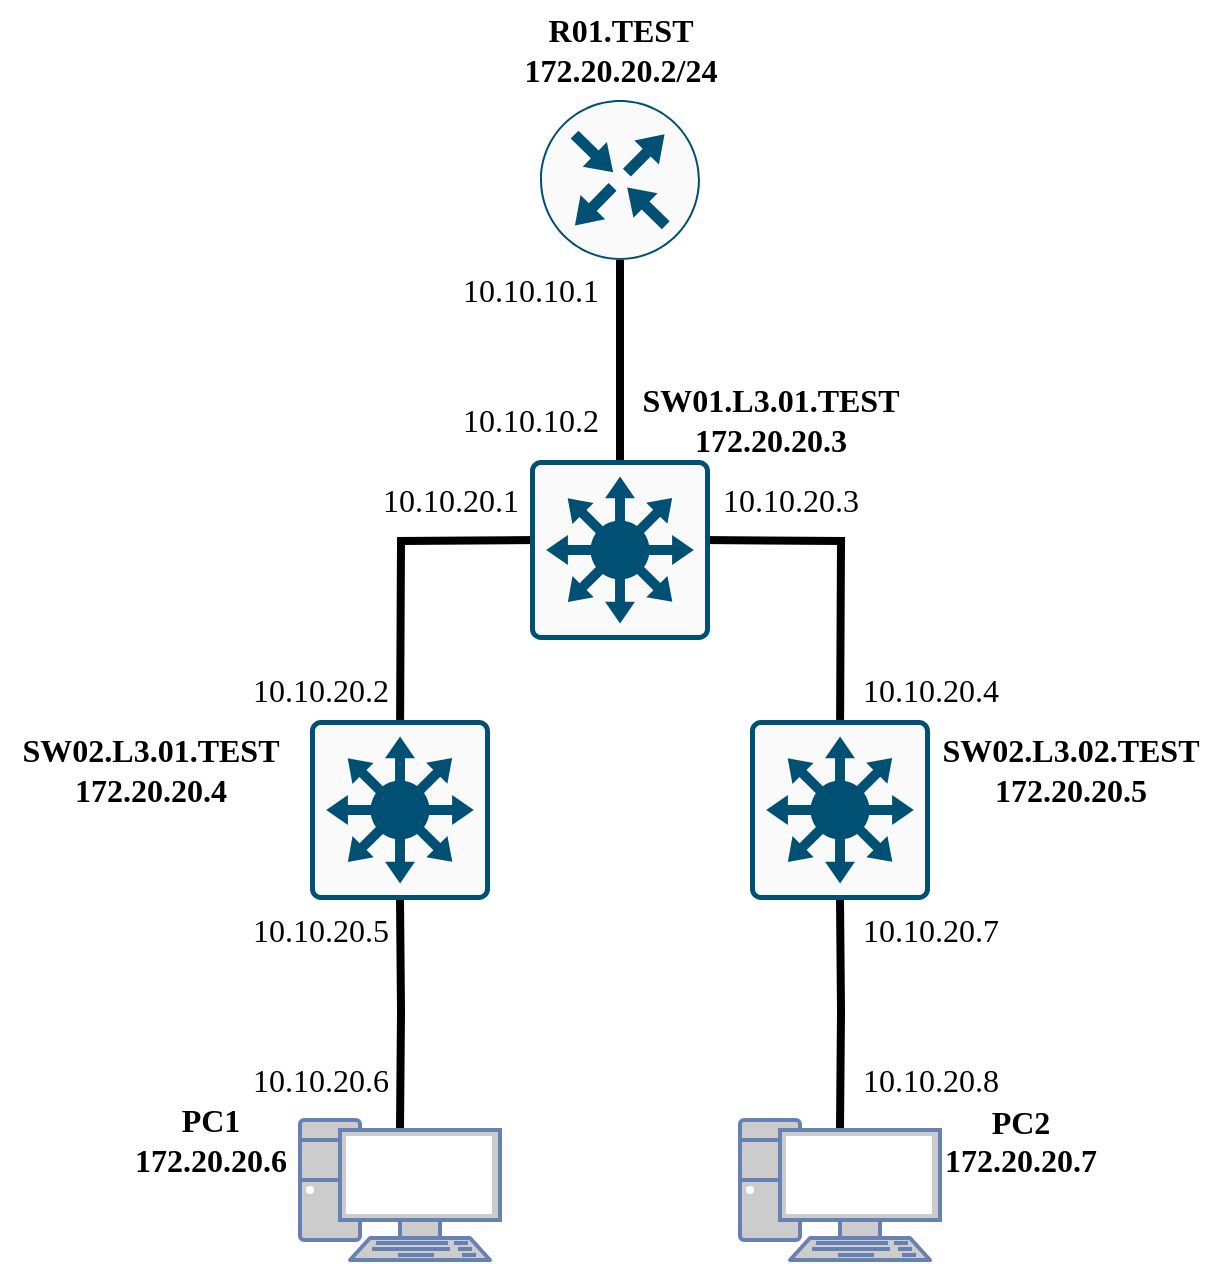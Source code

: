 <mxfile version="20.7.3" type="device"><diagram id="ezOiG9ZfMY4pRxDHTrCa" name="Страница 1"><mxGraphModel dx="1133" dy="1639" grid="1" gridSize="10" guides="1" tooltips="1" connect="1" arrows="1" fold="1" page="1" pageScale="1" pageWidth="1100" pageHeight="850" math="0" shadow="0"><root><mxCell id="0"/><mxCell id="1" parent="0"/><mxCell id="ApPLj47sZsOjhhMH8hz7-9" style="edgeStyle=orthogonalEdgeStyle;rounded=0;orthogonalLoop=1;jettySize=auto;html=1;entryX=0.5;entryY=0;entryDx=0;entryDy=0;endArrow=none;endFill=0;strokeWidth=4;" edge="1" parent="1"><mxGeometry relative="1" as="geometry"><mxPoint x="480" y="270" as="sourcePoint"/><mxPoint x="480" y="370" as="targetPoint"/></mxGeometry></mxCell><mxCell id="ApPLj47sZsOjhhMH8hz7-12" style="edgeStyle=orthogonalEdgeStyle;rounded=0;orthogonalLoop=1;jettySize=auto;html=1;strokeWidth=4;endArrow=none;endFill=0;entryX=0.5;entryY=0;entryDx=0;entryDy=0;" edge="1" parent="1"><mxGeometry relative="1" as="geometry"><mxPoint x="370" y="510" as="targetPoint"/><mxPoint x="440" y="410" as="sourcePoint"/></mxGeometry></mxCell><mxCell id="ApPLj47sZsOjhhMH8hz7-13" style="edgeStyle=orthogonalEdgeStyle;rounded=0;orthogonalLoop=1;jettySize=auto;html=1;strokeWidth=4;endArrow=none;endFill=0;entryX=0.5;entryY=0;entryDx=0;entryDy=0;" edge="1" parent="1"><mxGeometry relative="1" as="geometry"><mxPoint x="590" y="510" as="targetPoint"/><mxPoint x="520" y="410" as="sourcePoint"/></mxGeometry></mxCell><mxCell id="ApPLj47sZsOjhhMH8hz7-15" style="edgeStyle=orthogonalEdgeStyle;rounded=0;orthogonalLoop=1;jettySize=auto;html=1;entryX=0.5;entryY=0.07;entryDx=0;entryDy=0;entryPerimeter=0;strokeWidth=4;endArrow=none;endFill=0;" edge="1" parent="1" target="ApPLj47sZsOjhhMH8hz7-5"><mxGeometry relative="1" as="geometry"><mxPoint x="370" y="590" as="sourcePoint"/></mxGeometry></mxCell><mxCell id="ApPLj47sZsOjhhMH8hz7-14" style="edgeStyle=orthogonalEdgeStyle;rounded=0;orthogonalLoop=1;jettySize=auto;html=1;entryX=0.5;entryY=0.07;entryDx=0;entryDy=0;entryPerimeter=0;strokeWidth=4;endArrow=none;endFill=0;" edge="1" parent="1" target="ApPLj47sZsOjhhMH8hz7-6"><mxGeometry relative="1" as="geometry"><mxPoint x="590" y="590" as="sourcePoint"/></mxGeometry></mxCell><mxCell id="ApPLj47sZsOjhhMH8hz7-5" value="" style="fontColor=#0066CC;verticalAlign=top;verticalLabelPosition=bottom;labelPosition=center;align=center;html=1;outlineConnect=0;fillColor=#CCCCCC;strokeColor=#6881B3;gradientColor=none;gradientDirection=north;strokeWidth=2;shape=mxgraph.networks.pc;" vertex="1" parent="1"><mxGeometry x="320" y="700" width="100" height="70" as="geometry"/></mxCell><mxCell id="ApPLj47sZsOjhhMH8hz7-6" value="" style="fontColor=#0066CC;verticalAlign=top;verticalLabelPosition=bottom;labelPosition=center;align=center;html=1;outlineConnect=0;fillColor=#CCCCCC;strokeColor=#6881B3;gradientColor=none;gradientDirection=north;strokeWidth=2;shape=mxgraph.networks.pc;" vertex="1" parent="1"><mxGeometry x="540" y="700" width="100" height="70" as="geometry"/></mxCell><mxCell id="ApPLj47sZsOjhhMH8hz7-17" value="&lt;font face=&quot;Times New Roman&quot; style=&quot;font-size: 16px;&quot;&gt;&lt;b&gt;R01.TEST&lt;br&gt;172.20.20.2/24&lt;br&gt;&lt;/b&gt;&lt;/font&gt;" style="text;html=1;align=center;verticalAlign=middle;resizable=0;points=[];autosize=1;strokeColor=none;fillColor=none;" vertex="1" parent="1"><mxGeometry x="420" y="140" width="120" height="50" as="geometry"/></mxCell><mxCell id="ApPLj47sZsOjhhMH8hz7-18" value="&lt;b&gt;SW01.L3.01.TEST&lt;br&gt;172.20.20.3&lt;br&gt;&lt;/b&gt;" style="text;html=1;align=center;verticalAlign=middle;resizable=0;points=[];autosize=1;strokeColor=none;fillColor=none;fontSize=16;fontFamily=Times New Roman;" vertex="1" parent="1"><mxGeometry x="480" y="325" width="150" height="50" as="geometry"/></mxCell><mxCell id="ApPLj47sZsOjhhMH8hz7-19" value="&lt;b&gt;SW02.L3.02.TEST&lt;br&gt;172.20.20.5&lt;br&gt;&lt;/b&gt;" style="text;html=1;align=center;verticalAlign=middle;resizable=0;points=[];autosize=1;strokeColor=none;fillColor=none;fontSize=16;fontFamily=Times New Roman;" vertex="1" parent="1"><mxGeometry x="630" y="500" width="150" height="50" as="geometry"/></mxCell><mxCell id="ApPLj47sZsOjhhMH8hz7-20" value="&lt;b style=&quot;border-color: var(--border-color);&quot;&gt;SW02.L3.01.TEST&lt;br&gt;172.20.20.4&lt;br&gt;&lt;/b&gt;" style="text;html=1;align=center;verticalAlign=middle;resizable=0;points=[];autosize=1;strokeColor=none;fillColor=none;fontSize=16;fontFamily=Times New Roman;" vertex="1" parent="1"><mxGeometry x="170" y="500" width="150" height="50" as="geometry"/></mxCell><mxCell id="ApPLj47sZsOjhhMH8hz7-21" value="&lt;b&gt;PC2&lt;br&gt;172.20.20.7&lt;br&gt;&lt;br&gt;&lt;/b&gt;" style="text;html=1;align=center;verticalAlign=middle;resizable=0;points=[];autosize=1;strokeColor=none;fillColor=none;fontSize=16;fontFamily=Times New Roman;" vertex="1" parent="1"><mxGeometry x="630" y="685" width="100" height="70" as="geometry"/></mxCell><mxCell id="ApPLj47sZsOjhhMH8hz7-22" value="&lt;b style=&quot;border-color: var(--border-color);&quot;&gt;PC1&lt;br&gt;172.20.20.6&lt;br&gt;&lt;/b&gt;" style="text;html=1;align=center;verticalAlign=middle;resizable=0;points=[];autosize=1;strokeColor=none;fillColor=none;fontSize=16;fontFamily=Times New Roman;" vertex="1" parent="1"><mxGeometry x="225" y="685" width="100" height="50" as="geometry"/></mxCell><mxCell id="ApPLj47sZsOjhhMH8hz7-23" value="" style="sketch=0;points=[[0.5,0,0],[1,0.5,0],[0.5,1,0],[0,0.5,0],[0.145,0.145,0],[0.856,0.145,0],[0.855,0.856,0],[0.145,0.855,0]];verticalLabelPosition=bottom;html=1;verticalAlign=top;aspect=fixed;align=center;pointerEvents=1;shape=mxgraph.cisco19.rect;prIcon=router;fillColor=#FAFAFA;strokeColor=#005073;fontFamily=Times New Roman;fontSize=16;" vertex="1" parent="1"><mxGeometry x="440" y="190" width="80" height="80" as="geometry"/></mxCell><mxCell id="ApPLj47sZsOjhhMH8hz7-24" value="" style="sketch=0;points=[[0.015,0.015,0],[0.985,0.015,0],[0.985,0.985,0],[0.015,0.985,0],[0.25,0,0],[0.5,0,0],[0.75,0,0],[1,0.25,0],[1,0.5,0],[1,0.75,0],[0.75,1,0],[0.5,1,0],[0.25,1,0],[0,0.75,0],[0,0.5,0],[0,0.25,0]];verticalLabelPosition=bottom;html=1;verticalAlign=top;aspect=fixed;align=center;pointerEvents=1;shape=mxgraph.cisco19.rect;prIcon=l3_switch;fillColor=#FAFAFA;strokeColor=#005073;fontFamily=Times New Roman;fontSize=16;" vertex="1" parent="1"><mxGeometry x="435" y="370" width="90" height="90" as="geometry"/></mxCell><mxCell id="ApPLj47sZsOjhhMH8hz7-25" value="" style="sketch=0;points=[[0.015,0.015,0],[0.985,0.015,0],[0.985,0.985,0],[0.015,0.985,0],[0.25,0,0],[0.5,0,0],[0.75,0,0],[1,0.25,0],[1,0.5,0],[1,0.75,0],[0.75,1,0],[0.5,1,0],[0.25,1,0],[0,0.75,0],[0,0.5,0],[0,0.25,0]];verticalLabelPosition=bottom;html=1;verticalAlign=top;aspect=fixed;align=center;pointerEvents=1;shape=mxgraph.cisco19.rect;prIcon=l3_switch;fillColor=#FAFAFA;strokeColor=#005073;fontFamily=Times New Roman;fontSize=16;" vertex="1" parent="1"><mxGeometry x="325" y="500" width="90" height="90" as="geometry"/></mxCell><mxCell id="ApPLj47sZsOjhhMH8hz7-26" value="" style="sketch=0;points=[[0.015,0.015,0],[0.985,0.015,0],[0.985,0.985,0],[0.015,0.985,0],[0.25,0,0],[0.5,0,0],[0.75,0,0],[1,0.25,0],[1,0.5,0],[1,0.75,0],[0.75,1,0],[0.5,1,0],[0.25,1,0],[0,0.75,0],[0,0.5,0],[0,0.25,0]];verticalLabelPosition=bottom;html=1;verticalAlign=top;aspect=fixed;align=center;pointerEvents=1;shape=mxgraph.cisco19.rect;prIcon=l3_switch;fillColor=#FAFAFA;strokeColor=#005073;fontFamily=Times New Roman;fontSize=16;" vertex="1" parent="1"><mxGeometry x="545" y="500" width="90" height="90" as="geometry"/></mxCell><mxCell id="ApPLj47sZsOjhhMH8hz7-29" value="10.10.10.2" style="text;html=1;align=center;verticalAlign=middle;resizable=0;points=[];autosize=1;strokeColor=none;fillColor=none;fontSize=16;fontFamily=Times New Roman;" vertex="1" parent="1"><mxGeometry x="390" y="335" width="90" height="30" as="geometry"/></mxCell><mxCell id="ApPLj47sZsOjhhMH8hz7-30" value="10.10.10.1" style="text;html=1;align=center;verticalAlign=middle;resizable=0;points=[];autosize=1;strokeColor=none;fillColor=none;fontSize=16;fontFamily=Times New Roman;" vertex="1" parent="1"><mxGeometry x="390" y="270" width="90" height="30" as="geometry"/></mxCell><mxCell id="ApPLj47sZsOjhhMH8hz7-31" value="10.10.20.1" style="text;html=1;align=center;verticalAlign=middle;resizable=0;points=[];autosize=1;strokeColor=none;fillColor=none;fontSize=16;fontFamily=Times New Roman;" vertex="1" parent="1"><mxGeometry x="350" y="375" width="90" height="30" as="geometry"/></mxCell><mxCell id="ApPLj47sZsOjhhMH8hz7-32" value="10.10.20.3" style="text;html=1;align=center;verticalAlign=middle;resizable=0;points=[];autosize=1;strokeColor=none;fillColor=none;fontSize=16;fontFamily=Times New Roman;" vertex="1" parent="1"><mxGeometry x="520" y="375" width="90" height="30" as="geometry"/></mxCell><mxCell id="ApPLj47sZsOjhhMH8hz7-33" value="10.10.20.2" style="text;html=1;align=center;verticalAlign=middle;resizable=0;points=[];autosize=1;strokeColor=none;fillColor=none;fontSize=16;fontFamily=Times New Roman;" vertex="1" parent="1"><mxGeometry x="285" y="470" width="90" height="30" as="geometry"/></mxCell><mxCell id="ApPLj47sZsOjhhMH8hz7-34" value="10.10.20.4" style="text;html=1;align=center;verticalAlign=middle;resizable=0;points=[];autosize=1;strokeColor=none;fillColor=none;fontSize=16;fontFamily=Times New Roman;" vertex="1" parent="1"><mxGeometry x="590" y="470" width="90" height="30" as="geometry"/></mxCell><mxCell id="ApPLj47sZsOjhhMH8hz7-35" value="10.10.20.5" style="text;html=1;align=center;verticalAlign=middle;resizable=0;points=[];autosize=1;strokeColor=none;fillColor=none;fontSize=16;fontFamily=Times New Roman;" vertex="1" parent="1"><mxGeometry x="285" y="590" width="90" height="30" as="geometry"/></mxCell><mxCell id="ApPLj47sZsOjhhMH8hz7-36" value="10.10.20.6" style="text;html=1;align=center;verticalAlign=middle;resizable=0;points=[];autosize=1;strokeColor=none;fillColor=none;fontSize=16;fontFamily=Times New Roman;" vertex="1" parent="1"><mxGeometry x="285" y="665" width="90" height="30" as="geometry"/></mxCell><mxCell id="ApPLj47sZsOjhhMH8hz7-37" value="10.10.20.7" style="text;html=1;align=center;verticalAlign=middle;resizable=0;points=[];autosize=1;strokeColor=none;fillColor=none;fontSize=16;fontFamily=Times New Roman;" vertex="1" parent="1"><mxGeometry x="590" y="590" width="90" height="30" as="geometry"/></mxCell><mxCell id="ApPLj47sZsOjhhMH8hz7-38" value="10.10.20.8" style="text;html=1;align=center;verticalAlign=middle;resizable=0;points=[];autosize=1;strokeColor=none;fillColor=none;fontSize=16;fontFamily=Times New Roman;" vertex="1" parent="1"><mxGeometry x="590" y="665" width="90" height="30" as="geometry"/></mxCell></root></mxGraphModel></diagram></mxfile>
